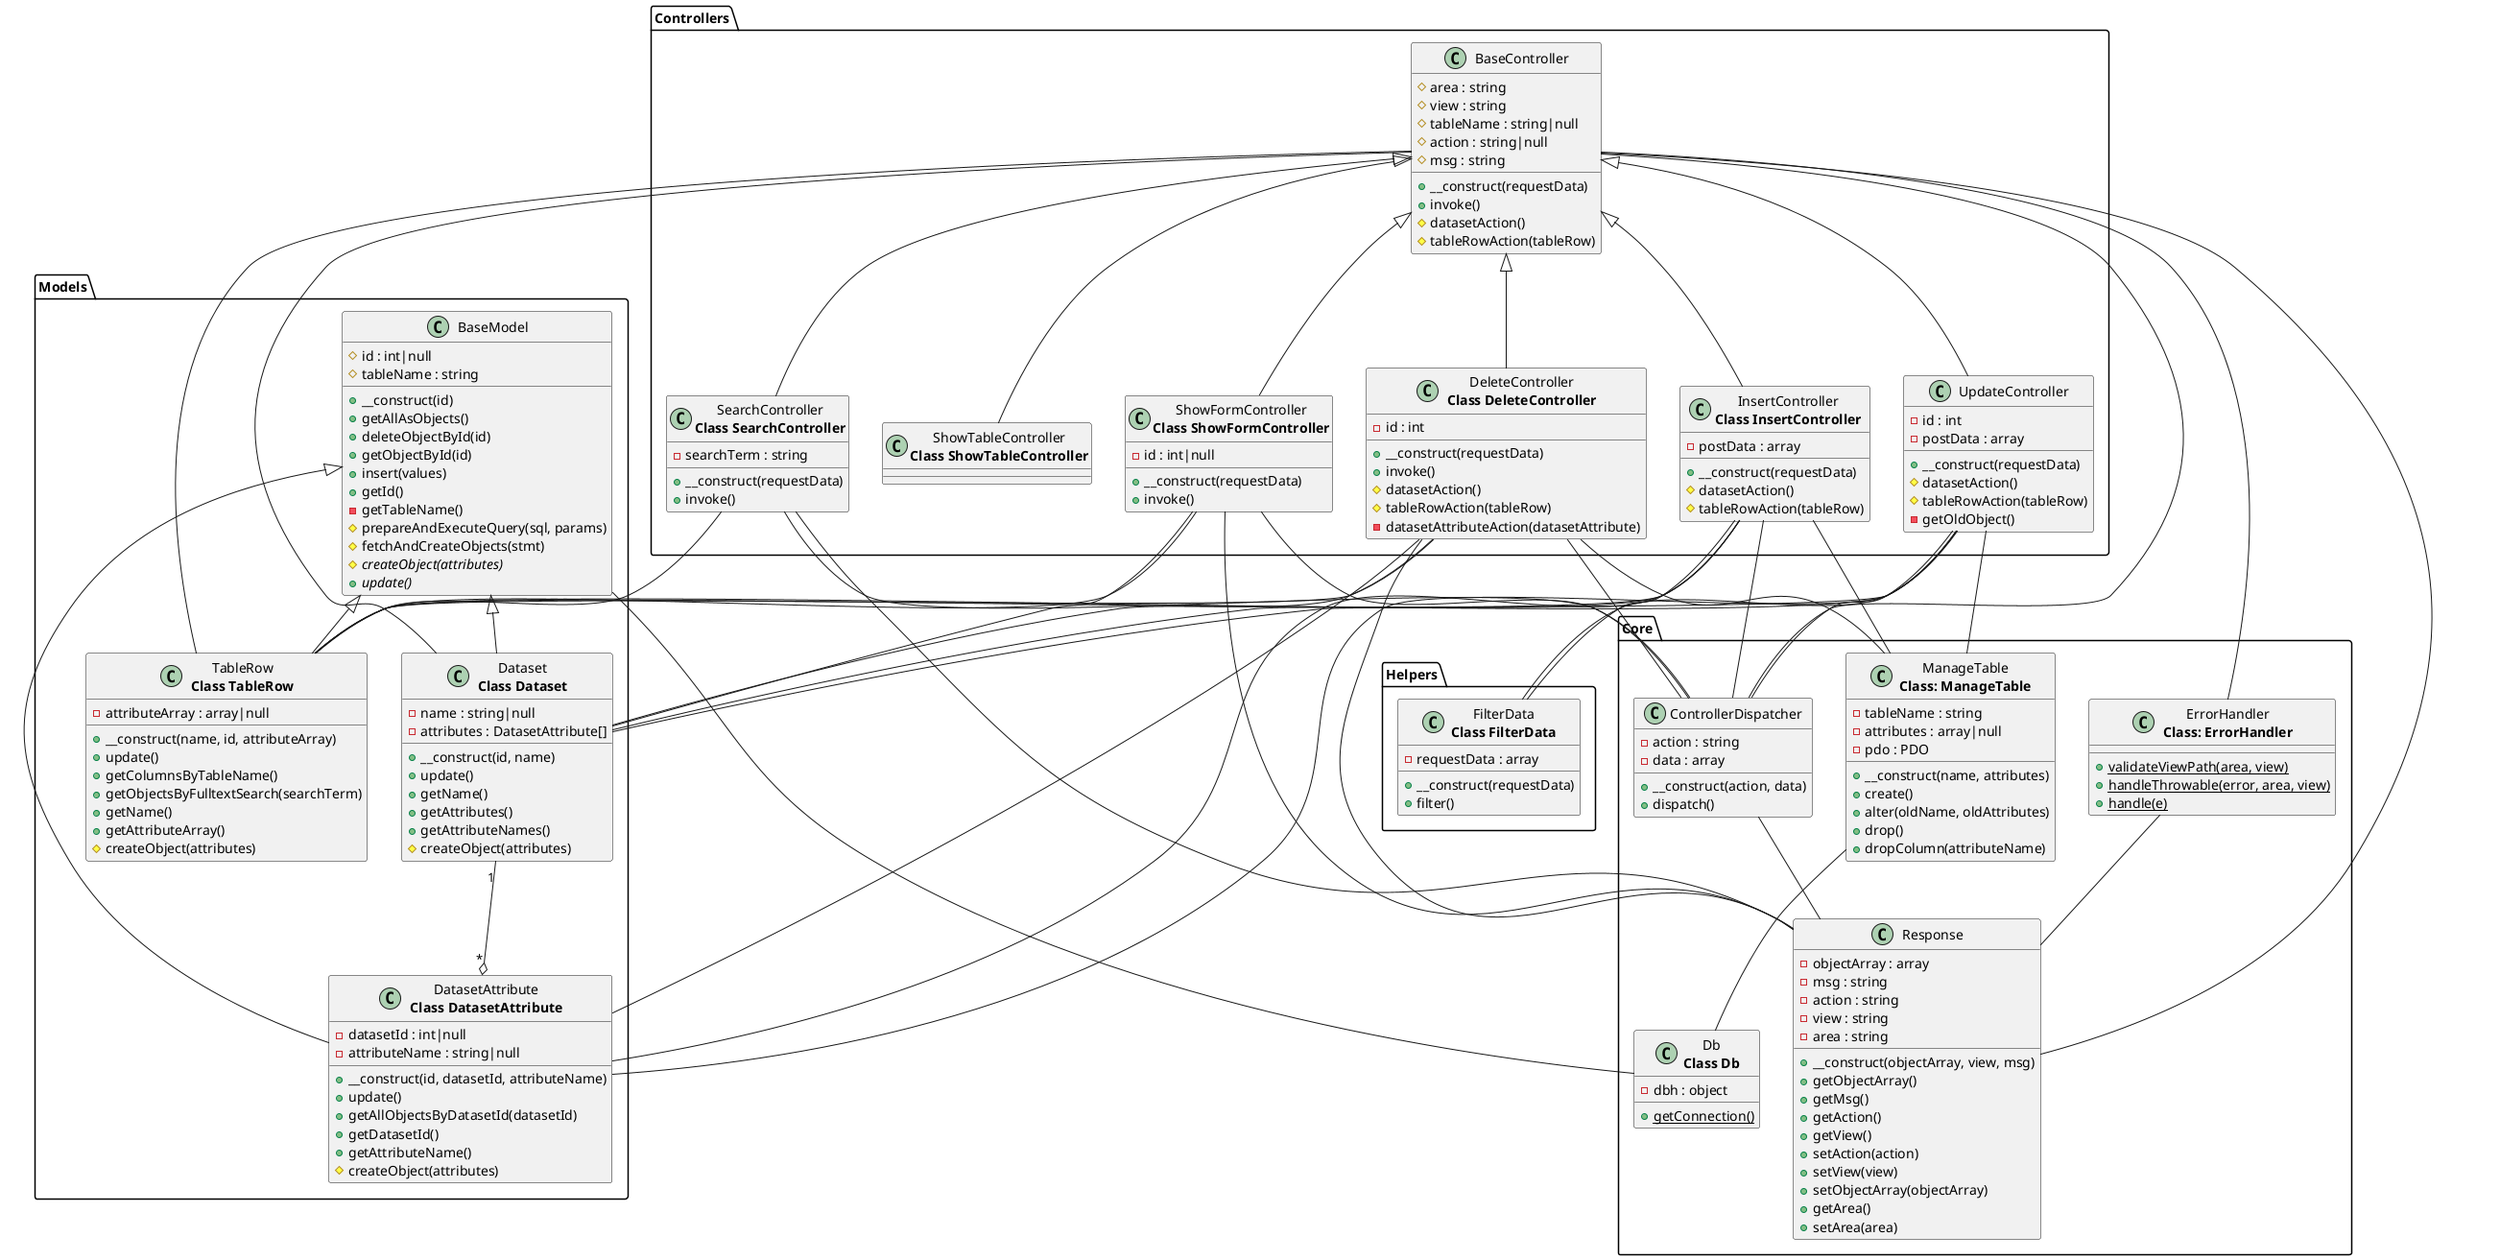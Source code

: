@startuml
  package Core as Core {
    class "Db\n<b>Class Db</b>" as Core_Db {
      -dbh : object
      {static} +getConnection()
    }
    class "Response" as Core_Response {
      -objectArray : array
      -msg : string
      -action : string
      -view : string
      -area : string
      +__construct(objectArray, view, msg)
      +getObjectArray()
      +getMsg()
      +getAction()
      +getView()
      +setAction(action)
      +setView(view)
      +setObjectArray(objectArray)
      +getArea()
      +setArea(area)
    }
    class "ErrorHandler\n<b>Class: ErrorHandler</b>" as Core_ErrorHandler {
      {static} +validateViewPath(area, view)
      {static} +handleThrowable(error, area, view)
      {static} +handle(e)
    }
    class "ManageTable\n<b>Class: ManageTable</b>" as Core_ManageTable {
      -tableName : string
      -attributes : array|null
      -pdo : PDO
      +__construct(name, attributes)
      +create()
      +alter(oldName, oldAttributes)
      +drop()
      +dropColumn(attributeName)
    }
    class "ControllerDispatcher" as Core_ControllerDispatcher {
      -action : string
      -data : array
      +__construct(action, data)
      +dispatch()
    }
  }
  package Controllers as Controllers {
    class "InsertController\n<b>Class InsertController</b>" as Controllers_InsertController {
      -postData : array
      +__construct(requestData)
      #datasetAction()
      #tableRowAction(tableRow)
    }
    class "ShowTableController\n<b>Class ShowTableController</b>" as Controllers_ShowTableController {
    }
    class "SearchController\n<b>Class SearchController</b>" as Controllers_SearchController {
      -searchTerm : string
      +__construct(requestData)
      +invoke()
    }
    class "BaseController" as Controllers_BaseController {
      #area : string
      #view : string
      #tableName : string|null
      #action : string|null
      #msg : string
      +__construct(requestData)
      +invoke()
      #datasetAction()
      #tableRowAction(tableRow)
    }
    class "ShowFormController\n<b>Class ShowFormController</b>" as Controllers_ShowFormController {
      -id : int|null
      +__construct(requestData)
      +invoke()
    }
    class "UpdateController" as Controllers_UpdateController {
      -id : int
      -postData : array
      +__construct(requestData)
      #datasetAction()
      #tableRowAction(tableRow)
      -getOldObject()
    }
    class "DeleteController\n<b>Class DeleteController</b>" as Controllers_DeleteController {
      -id : int
      +__construct(requestData)
      +invoke()
      #datasetAction()
      #tableRowAction(tableRow)
      -datasetAttributeAction(datasetAttribute)
    }
  }
  package Models as Models {
    class "TableRow\n<b>Class TableRow</b>" as Models_TableRow {
      -attributeArray : array|null
      +__construct(name, id, attributeArray)
      +update()
      +getColumnsByTableName()
      +getObjectsByFulltextSearch(searchTerm)
      +getName()
      +getAttributeArray()
      #createObject(attributes)
    }
    class "DatasetAttribute\n<b>Class DatasetAttribute</b>" as Models_DatasetAttribute {
      -datasetId : int|null
      -attributeName : string|null
      +__construct(id, datasetId, attributeName)
      +update()
      +getAllObjectsByDatasetId(datasetId)
      +getDatasetId()
      +getAttributeName()
      #createObject(attributes)
    }
    class "BaseModel" as Models_BaseModel {
      #id : int|null
      #tableName : string
      +__construct(id)
      +getAllAsObjects()
      +deleteObjectById(id)
      +getObjectById(id)
      +insert(values)
      +getId()
      -getTableName()
      #prepareAndExecuteQuery(sql, params)
      #fetchAndCreateObjects(stmt)
      {abstract} #createObject(attributes)
      {abstract} +update()
    }
    class "Dataset\n<b>Class Dataset</b>" as Models_Dataset {
      -name : string|null
      -attributes : DatasetAttribute[]
      +__construct(id, name)
      +update()
      +getName()
      +getAttributes()
      +getAttributeNames()
      #createObject(attributes)
    }
  }
  package Helpers as Helpers {
    class "FilterData\n<b>Class FilterData</b>" as Helpers_FilterData {
      -requestData : array
      +__construct(requestData)
      +filter()
    }
  }
  Controllers_BaseController -- Core_ErrorHandler
  Controllers_BaseController -- Core_Response
  Controllers_BaseController -- Models_Dataset
  Controllers_BaseController -- Models_TableRow
  Controllers_BaseController -- Core_ControllerDispatcher
  Controllers_BaseController <|-- Controllers_DeleteController
  Controllers_BaseController <|-- Controllers_InsertController
  Controllers_BaseController <|-- Controllers_SearchController
  Controllers_BaseController <|-- Controllers_ShowFormController
  Controllers_BaseController <|-- Controllers_ShowTableController
  Controllers_BaseController <|-- Controllers_UpdateController
  Controllers_DeleteController -- Core_ManageTable
  Controllers_DeleteController -- Core_Response
  Controllers_DeleteController -- Models_Dataset
  Controllers_DeleteController -- Models_DatasetAttribute
  Controllers_DeleteController -- Models_TableRow
  Controllers_DeleteController -- Core_ControllerDispatcher
  Controllers_InsertController -- Core_ManageTable
  Controllers_InsertController -- Helpers_FilterData
  Controllers_InsertController -- Models_Dataset
  Controllers_InsertController -- Models_DatasetAttribute
  Controllers_InsertController -- Models_TableRow
  Controllers_InsertController -- Core_ControllerDispatcher
  Controllers_SearchController -- Core_Response
  Controllers_SearchController -- Models_TableRow
  Controllers_SearchController -- Core_ControllerDispatcher
  Controllers_ShowFormController -- Core_Response
  Controllers_ShowFormController -- Models_Dataset
  Controllers_ShowFormController -- Models_TableRow
  Controllers_ShowFormController -- Core_ControllerDispatcher
  Controllers_UpdateController -- Core_ManageTable
  Controllers_UpdateController -- Helpers_FilterData
  Controllers_UpdateController -- Models_Dataset
  Controllers_UpdateController -- Models_DatasetAttribute
  Controllers_UpdateController -- Models_TableRow
  Controllers_UpdateController -- Core_ControllerDispatcher
  Core_ControllerDispatcher -- Core_Response
  Core_ErrorHandler -- Core_Response
  Core_ManageTable -- Core_Db
  Models_BaseModel -- Core_Db
  Models_BaseModel <|-- Models_Dataset
  Models_BaseModel <|-- Models_DatasetAttribute
  Models_BaseModel <|-- Models_TableRow
  Models_Dataset "1" --o "*" Models_DatasetAttribute
@enduml

